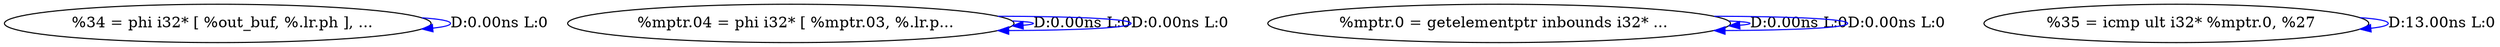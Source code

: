 digraph {
Node0x40e4070[label="  %34 = phi i32* [ %out_buf, %.lr.ph ], ..."];
Node0x40e4070 -> Node0x40e4070[label="D:0.00ns L:0",color=blue];
Node0x40e41b0[label="  %mptr.04 = phi i32* [ %mptr.03, %.lr.p..."];
Node0x40e41b0 -> Node0x40e41b0[label="D:0.00ns L:0",color=blue];
Node0x40e41b0 -> Node0x40e41b0[label="D:0.00ns L:0",color=blue];
Node0x40e4430[label="  %mptr.0 = getelementptr inbounds i32* ..."];
Node0x40e4430 -> Node0x40e4430[label="D:0.00ns L:0",color=blue];
Node0x40e4430 -> Node0x40e4430[label="D:0.00ns L:0",color=blue];
Node0x40e4570[label="  %35 = icmp ult i32* %mptr.0, %27"];
Node0x40e4570 -> Node0x40e4570[label="D:13.00ns L:0",color=blue];
}
